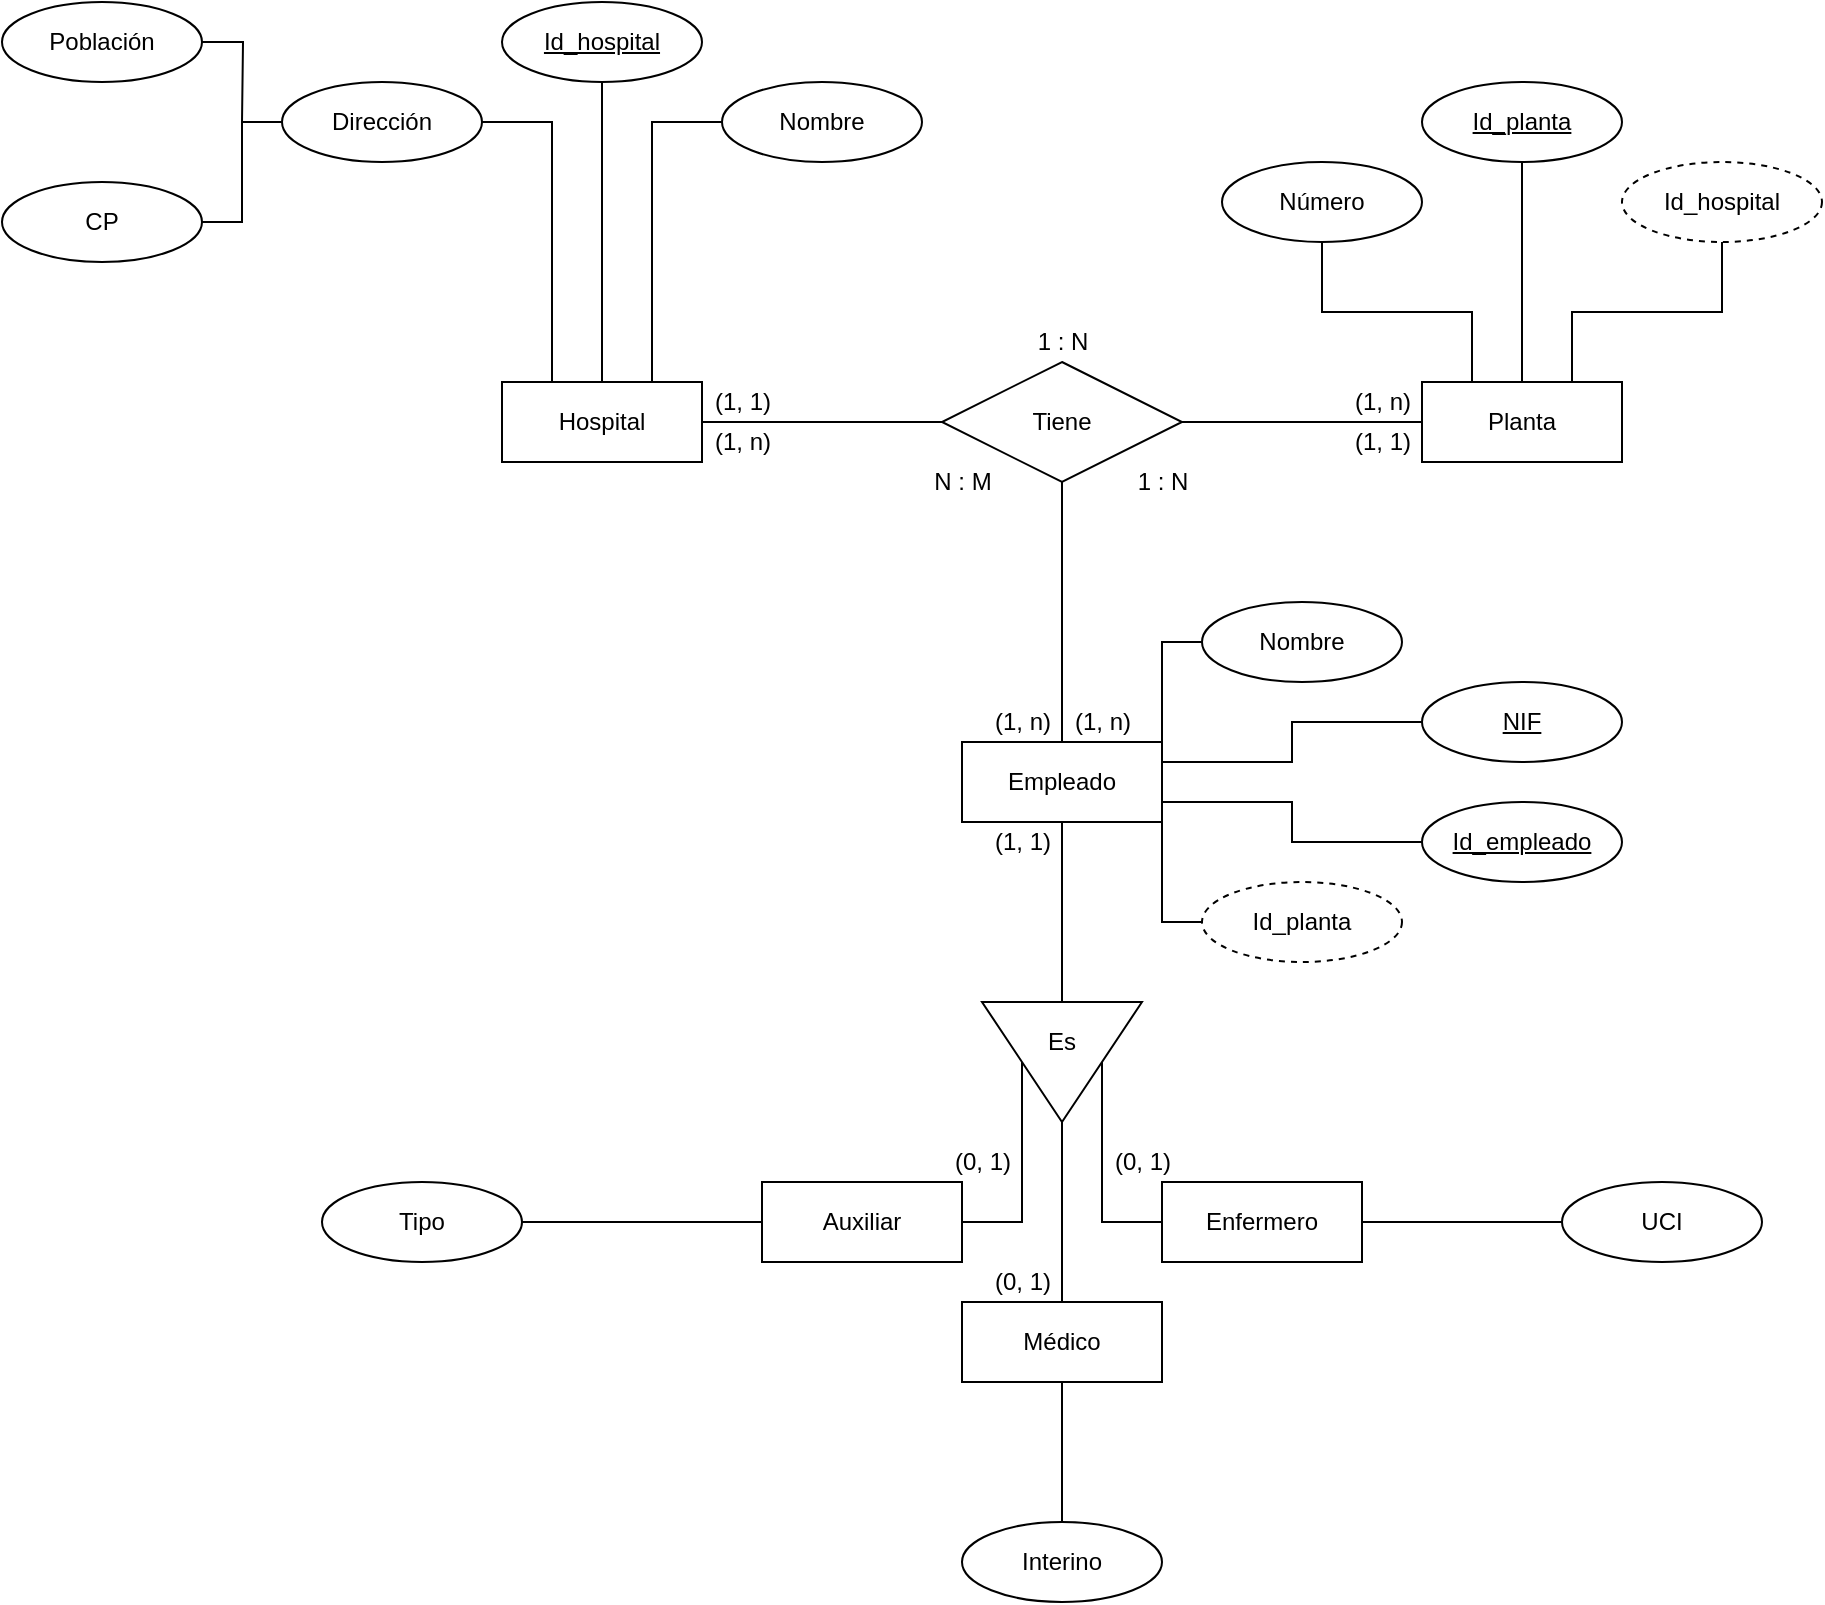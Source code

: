 <mxfile version="13.7.9" type="device"><diagram id="ycKwBW9RXvy8I5tfLepy" name="Página-1"><mxGraphModel dx="1679" dy="1663" grid="1" gridSize="10" guides="1" tooltips="1" connect="1" arrows="1" fold="1" page="1" pageScale="1" pageWidth="827" pageHeight="1169" math="0" shadow="0"><root><mxCell id="0"/><mxCell id="1" parent="0"/><mxCell id="vkGjV6ZHokCVq9pZE1kJ-5" style="edgeStyle=orthogonalEdgeStyle;rounded=0;orthogonalLoop=1;jettySize=auto;html=1;entryX=0;entryY=0.5;entryDx=0;entryDy=0;endArrow=none;endFill=0;" edge="1" parent="1" source="vkGjV6ZHokCVq9pZE1kJ-1" target="vkGjV6ZHokCVq9pZE1kJ-3"><mxGeometry relative="1" as="geometry"/></mxCell><mxCell id="vkGjV6ZHokCVq9pZE1kJ-1" value="Hospital" style="whiteSpace=wrap;html=1;align=center;" vertex="1" parent="1"><mxGeometry x="100" y="120" width="100" height="40" as="geometry"/></mxCell><mxCell id="vkGjV6ZHokCVq9pZE1kJ-2" value="Planta" style="whiteSpace=wrap;html=1;align=center;" vertex="1" parent="1"><mxGeometry x="560" y="120" width="100" height="40" as="geometry"/></mxCell><mxCell id="vkGjV6ZHokCVq9pZE1kJ-6" style="edgeStyle=orthogonalEdgeStyle;rounded=0;orthogonalLoop=1;jettySize=auto;html=1;entryX=0;entryY=0.5;entryDx=0;entryDy=0;endArrow=none;endFill=0;" edge="1" parent="1" source="vkGjV6ZHokCVq9pZE1kJ-3" target="vkGjV6ZHokCVq9pZE1kJ-2"><mxGeometry relative="1" as="geometry"/></mxCell><mxCell id="vkGjV6ZHokCVq9pZE1kJ-7" style="edgeStyle=orthogonalEdgeStyle;rounded=0;orthogonalLoop=1;jettySize=auto;html=1;entryX=0.5;entryY=0;entryDx=0;entryDy=0;endArrow=none;endFill=0;" edge="1" parent="1" source="vkGjV6ZHokCVq9pZE1kJ-3" target="vkGjV6ZHokCVq9pZE1kJ-4"><mxGeometry relative="1" as="geometry"/></mxCell><mxCell id="vkGjV6ZHokCVq9pZE1kJ-3" value="Tiene" style="shape=rhombus;perimeter=rhombusPerimeter;whiteSpace=wrap;html=1;align=center;" vertex="1" parent="1"><mxGeometry x="320" y="110" width="120" height="60" as="geometry"/></mxCell><mxCell id="vkGjV6ZHokCVq9pZE1kJ-36" style="edgeStyle=orthogonalEdgeStyle;rounded=0;orthogonalLoop=1;jettySize=auto;html=1;endArrow=none;endFill=0;" edge="1" parent="1" source="vkGjV6ZHokCVq9pZE1kJ-4" target="vkGjV6ZHokCVq9pZE1kJ-32"><mxGeometry relative="1" as="geometry"/></mxCell><mxCell id="vkGjV6ZHokCVq9pZE1kJ-4" value="Empleado" style="whiteSpace=wrap;html=1;align=center;" vertex="1" parent="1"><mxGeometry x="330" y="300" width="100" height="40" as="geometry"/></mxCell><mxCell id="vkGjV6ZHokCVq9pZE1kJ-11" style="edgeStyle=orthogonalEdgeStyle;rounded=0;orthogonalLoop=1;jettySize=auto;html=1;endArrow=none;endFill=0;" edge="1" parent="1" source="vkGjV6ZHokCVq9pZE1kJ-8" target="vkGjV6ZHokCVq9pZE1kJ-1"><mxGeometry relative="1" as="geometry"/></mxCell><mxCell id="vkGjV6ZHokCVq9pZE1kJ-8" value="Id_hospital" style="ellipse;whiteSpace=wrap;html=1;align=center;fontStyle=4;" vertex="1" parent="1"><mxGeometry x="100" y="-70" width="100" height="40" as="geometry"/></mxCell><mxCell id="vkGjV6ZHokCVq9pZE1kJ-12" style="edgeStyle=orthogonalEdgeStyle;rounded=0;orthogonalLoop=1;jettySize=auto;html=1;entryX=0.75;entryY=0;entryDx=0;entryDy=0;endArrow=none;endFill=0;" edge="1" parent="1" source="vkGjV6ZHokCVq9pZE1kJ-9" target="vkGjV6ZHokCVq9pZE1kJ-1"><mxGeometry relative="1" as="geometry"/></mxCell><mxCell id="vkGjV6ZHokCVq9pZE1kJ-9" value="Nombre" style="ellipse;whiteSpace=wrap;html=1;align=center;" vertex="1" parent="1"><mxGeometry x="210" y="-30" width="100" height="40" as="geometry"/></mxCell><mxCell id="vkGjV6ZHokCVq9pZE1kJ-13" style="edgeStyle=orthogonalEdgeStyle;rounded=0;orthogonalLoop=1;jettySize=auto;html=1;entryX=0.25;entryY=0;entryDx=0;entryDy=0;endArrow=none;endFill=0;" edge="1" parent="1" source="vkGjV6ZHokCVq9pZE1kJ-10" target="vkGjV6ZHokCVq9pZE1kJ-1"><mxGeometry relative="1" as="geometry"/></mxCell><mxCell id="vkGjV6ZHokCVq9pZE1kJ-10" value="Dirección" style="ellipse;whiteSpace=wrap;html=1;align=center;" vertex="1" parent="1"><mxGeometry x="-10" y="-30" width="100" height="40" as="geometry"/></mxCell><mxCell id="vkGjV6ZHokCVq9pZE1kJ-17" style="edgeStyle=orthogonalEdgeStyle;rounded=0;orthogonalLoop=1;jettySize=auto;html=1;endArrow=none;endFill=0;" edge="1" parent="1" source="vkGjV6ZHokCVq9pZE1kJ-14"><mxGeometry relative="1" as="geometry"><mxPoint x="-30" y="-10" as="targetPoint"/></mxGeometry></mxCell><mxCell id="vkGjV6ZHokCVq9pZE1kJ-14" value="Población" style="ellipse;whiteSpace=wrap;html=1;align=center;" vertex="1" parent="1"><mxGeometry x="-150" y="-70" width="100" height="40" as="geometry"/></mxCell><mxCell id="vkGjV6ZHokCVq9pZE1kJ-16" style="edgeStyle=orthogonalEdgeStyle;rounded=0;orthogonalLoop=1;jettySize=auto;html=1;entryX=0;entryY=0.5;entryDx=0;entryDy=0;endArrow=none;endFill=0;" edge="1" parent="1" source="vkGjV6ZHokCVq9pZE1kJ-15" target="vkGjV6ZHokCVq9pZE1kJ-10"><mxGeometry relative="1" as="geometry"/></mxCell><mxCell id="vkGjV6ZHokCVq9pZE1kJ-15" value="CP" style="ellipse;whiteSpace=wrap;html=1;align=center;" vertex="1" parent="1"><mxGeometry x="-150" y="20" width="100" height="40" as="geometry"/></mxCell><mxCell id="vkGjV6ZHokCVq9pZE1kJ-21" style="edgeStyle=orthogonalEdgeStyle;rounded=0;orthogonalLoop=1;jettySize=auto;html=1;endArrow=none;endFill=0;" edge="1" parent="1" source="vkGjV6ZHokCVq9pZE1kJ-18" target="vkGjV6ZHokCVq9pZE1kJ-2"><mxGeometry relative="1" as="geometry"/></mxCell><mxCell id="vkGjV6ZHokCVq9pZE1kJ-18" value="Id_planta" style="ellipse;whiteSpace=wrap;html=1;align=center;fontStyle=4;" vertex="1" parent="1"><mxGeometry x="560" y="-30" width="100" height="40" as="geometry"/></mxCell><mxCell id="vkGjV6ZHokCVq9pZE1kJ-22" style="edgeStyle=orthogonalEdgeStyle;rounded=0;orthogonalLoop=1;jettySize=auto;html=1;entryX=0.25;entryY=0;entryDx=0;entryDy=0;endArrow=none;endFill=0;" edge="1" parent="1" source="vkGjV6ZHokCVq9pZE1kJ-19" target="vkGjV6ZHokCVq9pZE1kJ-2"><mxGeometry relative="1" as="geometry"/></mxCell><mxCell id="vkGjV6ZHokCVq9pZE1kJ-19" value="Número" style="ellipse;whiteSpace=wrap;html=1;align=center;" vertex="1" parent="1"><mxGeometry x="460" y="10" width="100" height="40" as="geometry"/></mxCell><mxCell id="vkGjV6ZHokCVq9pZE1kJ-23" style="edgeStyle=orthogonalEdgeStyle;rounded=0;orthogonalLoop=1;jettySize=auto;html=1;entryX=0.75;entryY=0;entryDx=0;entryDy=0;endArrow=none;endFill=0;" edge="1" parent="1" source="vkGjV6ZHokCVq9pZE1kJ-20" target="vkGjV6ZHokCVq9pZE1kJ-2"><mxGeometry relative="1" as="geometry"/></mxCell><mxCell id="vkGjV6ZHokCVq9pZE1kJ-20" value="Id_hospital" style="ellipse;whiteSpace=wrap;html=1;align=center;dashed=1;" vertex="1" parent="1"><mxGeometry x="660" y="10" width="100" height="40" as="geometry"/></mxCell><mxCell id="vkGjV6ZHokCVq9pZE1kJ-29" style="edgeStyle=orthogonalEdgeStyle;rounded=0;orthogonalLoop=1;jettySize=auto;html=1;entryX=1;entryY=0.75;entryDx=0;entryDy=0;endArrow=none;endFill=0;" edge="1" parent="1" source="vkGjV6ZHokCVq9pZE1kJ-24" target="vkGjV6ZHokCVq9pZE1kJ-4"><mxGeometry relative="1" as="geometry"/></mxCell><mxCell id="vkGjV6ZHokCVq9pZE1kJ-24" value="Id_empleado" style="ellipse;whiteSpace=wrap;html=1;align=center;fontStyle=4;" vertex="1" parent="1"><mxGeometry x="560" y="330" width="100" height="40" as="geometry"/></mxCell><mxCell id="vkGjV6ZHokCVq9pZE1kJ-28" style="edgeStyle=orthogonalEdgeStyle;rounded=0;orthogonalLoop=1;jettySize=auto;html=1;entryX=1;entryY=0.25;entryDx=0;entryDy=0;endArrow=none;endFill=0;" edge="1" parent="1" source="vkGjV6ZHokCVq9pZE1kJ-25" target="vkGjV6ZHokCVq9pZE1kJ-4"><mxGeometry relative="1" as="geometry"/></mxCell><mxCell id="vkGjV6ZHokCVq9pZE1kJ-25" value="NIF" style="ellipse;whiteSpace=wrap;html=1;align=center;fontStyle=4;" vertex="1" parent="1"><mxGeometry x="560" y="270" width="100" height="40" as="geometry"/></mxCell><mxCell id="vkGjV6ZHokCVq9pZE1kJ-31" style="edgeStyle=orthogonalEdgeStyle;rounded=0;orthogonalLoop=1;jettySize=auto;html=1;entryX=1;entryY=0;entryDx=0;entryDy=0;endArrow=none;endFill=0;" edge="1" parent="1" source="vkGjV6ZHokCVq9pZE1kJ-26" target="vkGjV6ZHokCVq9pZE1kJ-4"><mxGeometry relative="1" as="geometry"/></mxCell><mxCell id="vkGjV6ZHokCVq9pZE1kJ-26" value="Nombre" style="ellipse;whiteSpace=wrap;html=1;align=center;" vertex="1" parent="1"><mxGeometry x="450" y="230" width="100" height="40" as="geometry"/></mxCell><mxCell id="vkGjV6ZHokCVq9pZE1kJ-30" style="edgeStyle=orthogonalEdgeStyle;rounded=0;orthogonalLoop=1;jettySize=auto;html=1;entryX=1;entryY=1;entryDx=0;entryDy=0;endArrow=none;endFill=0;" edge="1" parent="1" source="vkGjV6ZHokCVq9pZE1kJ-27" target="vkGjV6ZHokCVq9pZE1kJ-4"><mxGeometry relative="1" as="geometry"/></mxCell><mxCell id="vkGjV6ZHokCVq9pZE1kJ-27" value="Id_planta" style="ellipse;whiteSpace=wrap;html=1;align=center;dashed=1;" vertex="1" parent="1"><mxGeometry x="450" y="370" width="100" height="40" as="geometry"/></mxCell><mxCell id="vkGjV6ZHokCVq9pZE1kJ-32" value="" style="triangle;whiteSpace=wrap;html=1;rotation=90;" vertex="1" parent="1"><mxGeometry x="350" y="420" width="60" height="80" as="geometry"/></mxCell><mxCell id="vkGjV6ZHokCVq9pZE1kJ-33" value="Es" style="text;html=1;strokeColor=none;fillColor=none;align=center;verticalAlign=middle;whiteSpace=wrap;rounded=0;" vertex="1" parent="1"><mxGeometry x="360" y="440" width="40" height="20" as="geometry"/></mxCell><mxCell id="vkGjV6ZHokCVq9pZE1kJ-40" style="edgeStyle=orthogonalEdgeStyle;rounded=0;orthogonalLoop=1;jettySize=auto;html=1;entryX=1;entryY=0.5;entryDx=0;entryDy=0;endArrow=none;endFill=0;" edge="1" parent="1" source="vkGjV6ZHokCVq9pZE1kJ-37" target="vkGjV6ZHokCVq9pZE1kJ-32"><mxGeometry relative="1" as="geometry"/></mxCell><mxCell id="vkGjV6ZHokCVq9pZE1kJ-37" value="Médico" style="whiteSpace=wrap;html=1;align=center;" vertex="1" parent="1"><mxGeometry x="330" y="580" width="100" height="40" as="geometry"/></mxCell><mxCell id="vkGjV6ZHokCVq9pZE1kJ-41" style="edgeStyle=orthogonalEdgeStyle;rounded=0;orthogonalLoop=1;jettySize=auto;html=1;entryX=0;entryY=1;entryDx=0;entryDy=0;endArrow=none;endFill=0;" edge="1" parent="1" source="vkGjV6ZHokCVq9pZE1kJ-38" target="vkGjV6ZHokCVq9pZE1kJ-33"><mxGeometry relative="1" as="geometry"/></mxCell><mxCell id="vkGjV6ZHokCVq9pZE1kJ-38" value="Auxiliar" style="whiteSpace=wrap;html=1;align=center;" vertex="1" parent="1"><mxGeometry x="230" y="520" width="100" height="40" as="geometry"/></mxCell><mxCell id="vkGjV6ZHokCVq9pZE1kJ-42" style="edgeStyle=orthogonalEdgeStyle;rounded=0;orthogonalLoop=1;jettySize=auto;html=1;entryX=0.5;entryY=0;entryDx=0;entryDy=0;endArrow=none;endFill=0;" edge="1" parent="1" source="vkGjV6ZHokCVq9pZE1kJ-39" target="vkGjV6ZHokCVq9pZE1kJ-32"><mxGeometry relative="1" as="geometry"/></mxCell><mxCell id="vkGjV6ZHokCVq9pZE1kJ-39" value="Enfermero" style="whiteSpace=wrap;html=1;align=center;" vertex="1" parent="1"><mxGeometry x="430" y="520" width="100" height="40" as="geometry"/></mxCell><mxCell id="vkGjV6ZHokCVq9pZE1kJ-48" style="edgeStyle=orthogonalEdgeStyle;rounded=0;orthogonalLoop=1;jettySize=auto;html=1;entryX=0.5;entryY=1;entryDx=0;entryDy=0;endArrow=none;endFill=0;" edge="1" parent="1" source="vkGjV6ZHokCVq9pZE1kJ-43" target="vkGjV6ZHokCVq9pZE1kJ-37"><mxGeometry relative="1" as="geometry"/></mxCell><mxCell id="vkGjV6ZHokCVq9pZE1kJ-43" value="Interino" style="ellipse;whiteSpace=wrap;html=1;align=center;" vertex="1" parent="1"><mxGeometry x="330" y="690" width="100" height="40" as="geometry"/></mxCell><mxCell id="vkGjV6ZHokCVq9pZE1kJ-47" style="edgeStyle=orthogonalEdgeStyle;rounded=0;orthogonalLoop=1;jettySize=auto;html=1;entryX=1;entryY=0.5;entryDx=0;entryDy=0;endArrow=none;endFill=0;" edge="1" parent="1" source="vkGjV6ZHokCVq9pZE1kJ-44" target="vkGjV6ZHokCVq9pZE1kJ-39"><mxGeometry relative="1" as="geometry"/></mxCell><mxCell id="vkGjV6ZHokCVq9pZE1kJ-44" value="UCI" style="ellipse;whiteSpace=wrap;html=1;align=center;" vertex="1" parent="1"><mxGeometry x="630" y="520" width="100" height="40" as="geometry"/></mxCell><mxCell id="vkGjV6ZHokCVq9pZE1kJ-46" style="edgeStyle=orthogonalEdgeStyle;rounded=0;orthogonalLoop=1;jettySize=auto;html=1;entryX=0;entryY=0.5;entryDx=0;entryDy=0;endArrow=none;endFill=0;" edge="1" parent="1" source="vkGjV6ZHokCVq9pZE1kJ-45" target="vkGjV6ZHokCVq9pZE1kJ-38"><mxGeometry relative="1" as="geometry"/></mxCell><mxCell id="vkGjV6ZHokCVq9pZE1kJ-45" value="Tipo" style="ellipse;whiteSpace=wrap;html=1;align=center;" vertex="1" parent="1"><mxGeometry x="10" y="520" width="100" height="40" as="geometry"/></mxCell><mxCell id="vkGjV6ZHokCVq9pZE1kJ-51" value="(0, 1)" style="text;html=1;resizable=0;autosize=1;align=center;verticalAlign=middle;points=[];fillColor=none;strokeColor=none;rounded=0;" vertex="1" parent="1"><mxGeometry x="320" y="500" width="40" height="20" as="geometry"/></mxCell><mxCell id="vkGjV6ZHokCVq9pZE1kJ-52" value="(0, 1)" style="text;html=1;resizable=0;autosize=1;align=center;verticalAlign=middle;points=[];fillColor=none;strokeColor=none;rounded=0;" vertex="1" parent="1"><mxGeometry x="400" y="500" width="40" height="20" as="geometry"/></mxCell><mxCell id="vkGjV6ZHokCVq9pZE1kJ-53" value="(0, 1)" style="text;html=1;resizable=0;autosize=1;align=center;verticalAlign=middle;points=[];fillColor=none;strokeColor=none;rounded=0;" vertex="1" parent="1"><mxGeometry x="340" y="560" width="40" height="20" as="geometry"/></mxCell><mxCell id="vkGjV6ZHokCVq9pZE1kJ-54" value="(1, 1)" style="text;html=1;resizable=0;autosize=1;align=center;verticalAlign=middle;points=[];fillColor=none;strokeColor=none;rounded=0;" vertex="1" parent="1"><mxGeometry x="340" y="340" width="40" height="20" as="geometry"/></mxCell><mxCell id="vkGjV6ZHokCVq9pZE1kJ-55" value="(1, n)" style="text;html=1;resizable=0;autosize=1;align=center;verticalAlign=middle;points=[];fillColor=none;strokeColor=none;rounded=0;" vertex="1" parent="1"><mxGeometry x="340" y="280" width="40" height="20" as="geometry"/></mxCell><mxCell id="vkGjV6ZHokCVq9pZE1kJ-56" value="(1, n)" style="text;html=1;resizable=0;autosize=1;align=center;verticalAlign=middle;points=[];fillColor=none;strokeColor=none;rounded=0;" vertex="1" parent="1"><mxGeometry x="200" y="140" width="40" height="20" as="geometry"/></mxCell><mxCell id="vkGjV6ZHokCVq9pZE1kJ-57" value="(1, n)" style="text;html=1;resizable=0;autosize=1;align=center;verticalAlign=middle;points=[];fillColor=none;strokeColor=none;rounded=0;" vertex="1" parent="1"><mxGeometry x="520" y="120" width="40" height="20" as="geometry"/></mxCell><mxCell id="vkGjV6ZHokCVq9pZE1kJ-58" value="(1, 1)" style="text;html=1;resizable=0;autosize=1;align=center;verticalAlign=middle;points=[];fillColor=none;strokeColor=none;rounded=0;" vertex="1" parent="1"><mxGeometry x="200" y="120" width="40" height="20" as="geometry"/></mxCell><mxCell id="vkGjV6ZHokCVq9pZE1kJ-59" value="(1, n)" style="text;html=1;resizable=0;autosize=1;align=center;verticalAlign=middle;points=[];fillColor=none;strokeColor=none;rounded=0;" vertex="1" parent="1"><mxGeometry x="380" y="280" width="40" height="20" as="geometry"/></mxCell><mxCell id="vkGjV6ZHokCVq9pZE1kJ-60" value="(1, 1)" style="text;html=1;resizable=0;autosize=1;align=center;verticalAlign=middle;points=[];fillColor=none;strokeColor=none;rounded=0;" vertex="1" parent="1"><mxGeometry x="520" y="140" width="40" height="20" as="geometry"/></mxCell><mxCell id="vkGjV6ZHokCVq9pZE1kJ-61" value="N : M" style="text;html=1;resizable=0;autosize=1;align=center;verticalAlign=middle;points=[];fillColor=none;strokeColor=none;rounded=0;" vertex="1" parent="1"><mxGeometry x="310" y="160" width="40" height="20" as="geometry"/></mxCell><mxCell id="vkGjV6ZHokCVq9pZE1kJ-62" value="1 : N" style="text;html=1;resizable=0;autosize=1;align=center;verticalAlign=middle;points=[];fillColor=none;strokeColor=none;rounded=0;" vertex="1" parent="1"><mxGeometry x="410" y="160" width="40" height="20" as="geometry"/></mxCell><mxCell id="vkGjV6ZHokCVq9pZE1kJ-63" value="1 : N" style="text;html=1;resizable=0;autosize=1;align=center;verticalAlign=middle;points=[];fillColor=none;strokeColor=none;rounded=0;" vertex="1" parent="1"><mxGeometry x="360" y="90" width="40" height="20" as="geometry"/></mxCell></root></mxGraphModel></diagram></mxfile>